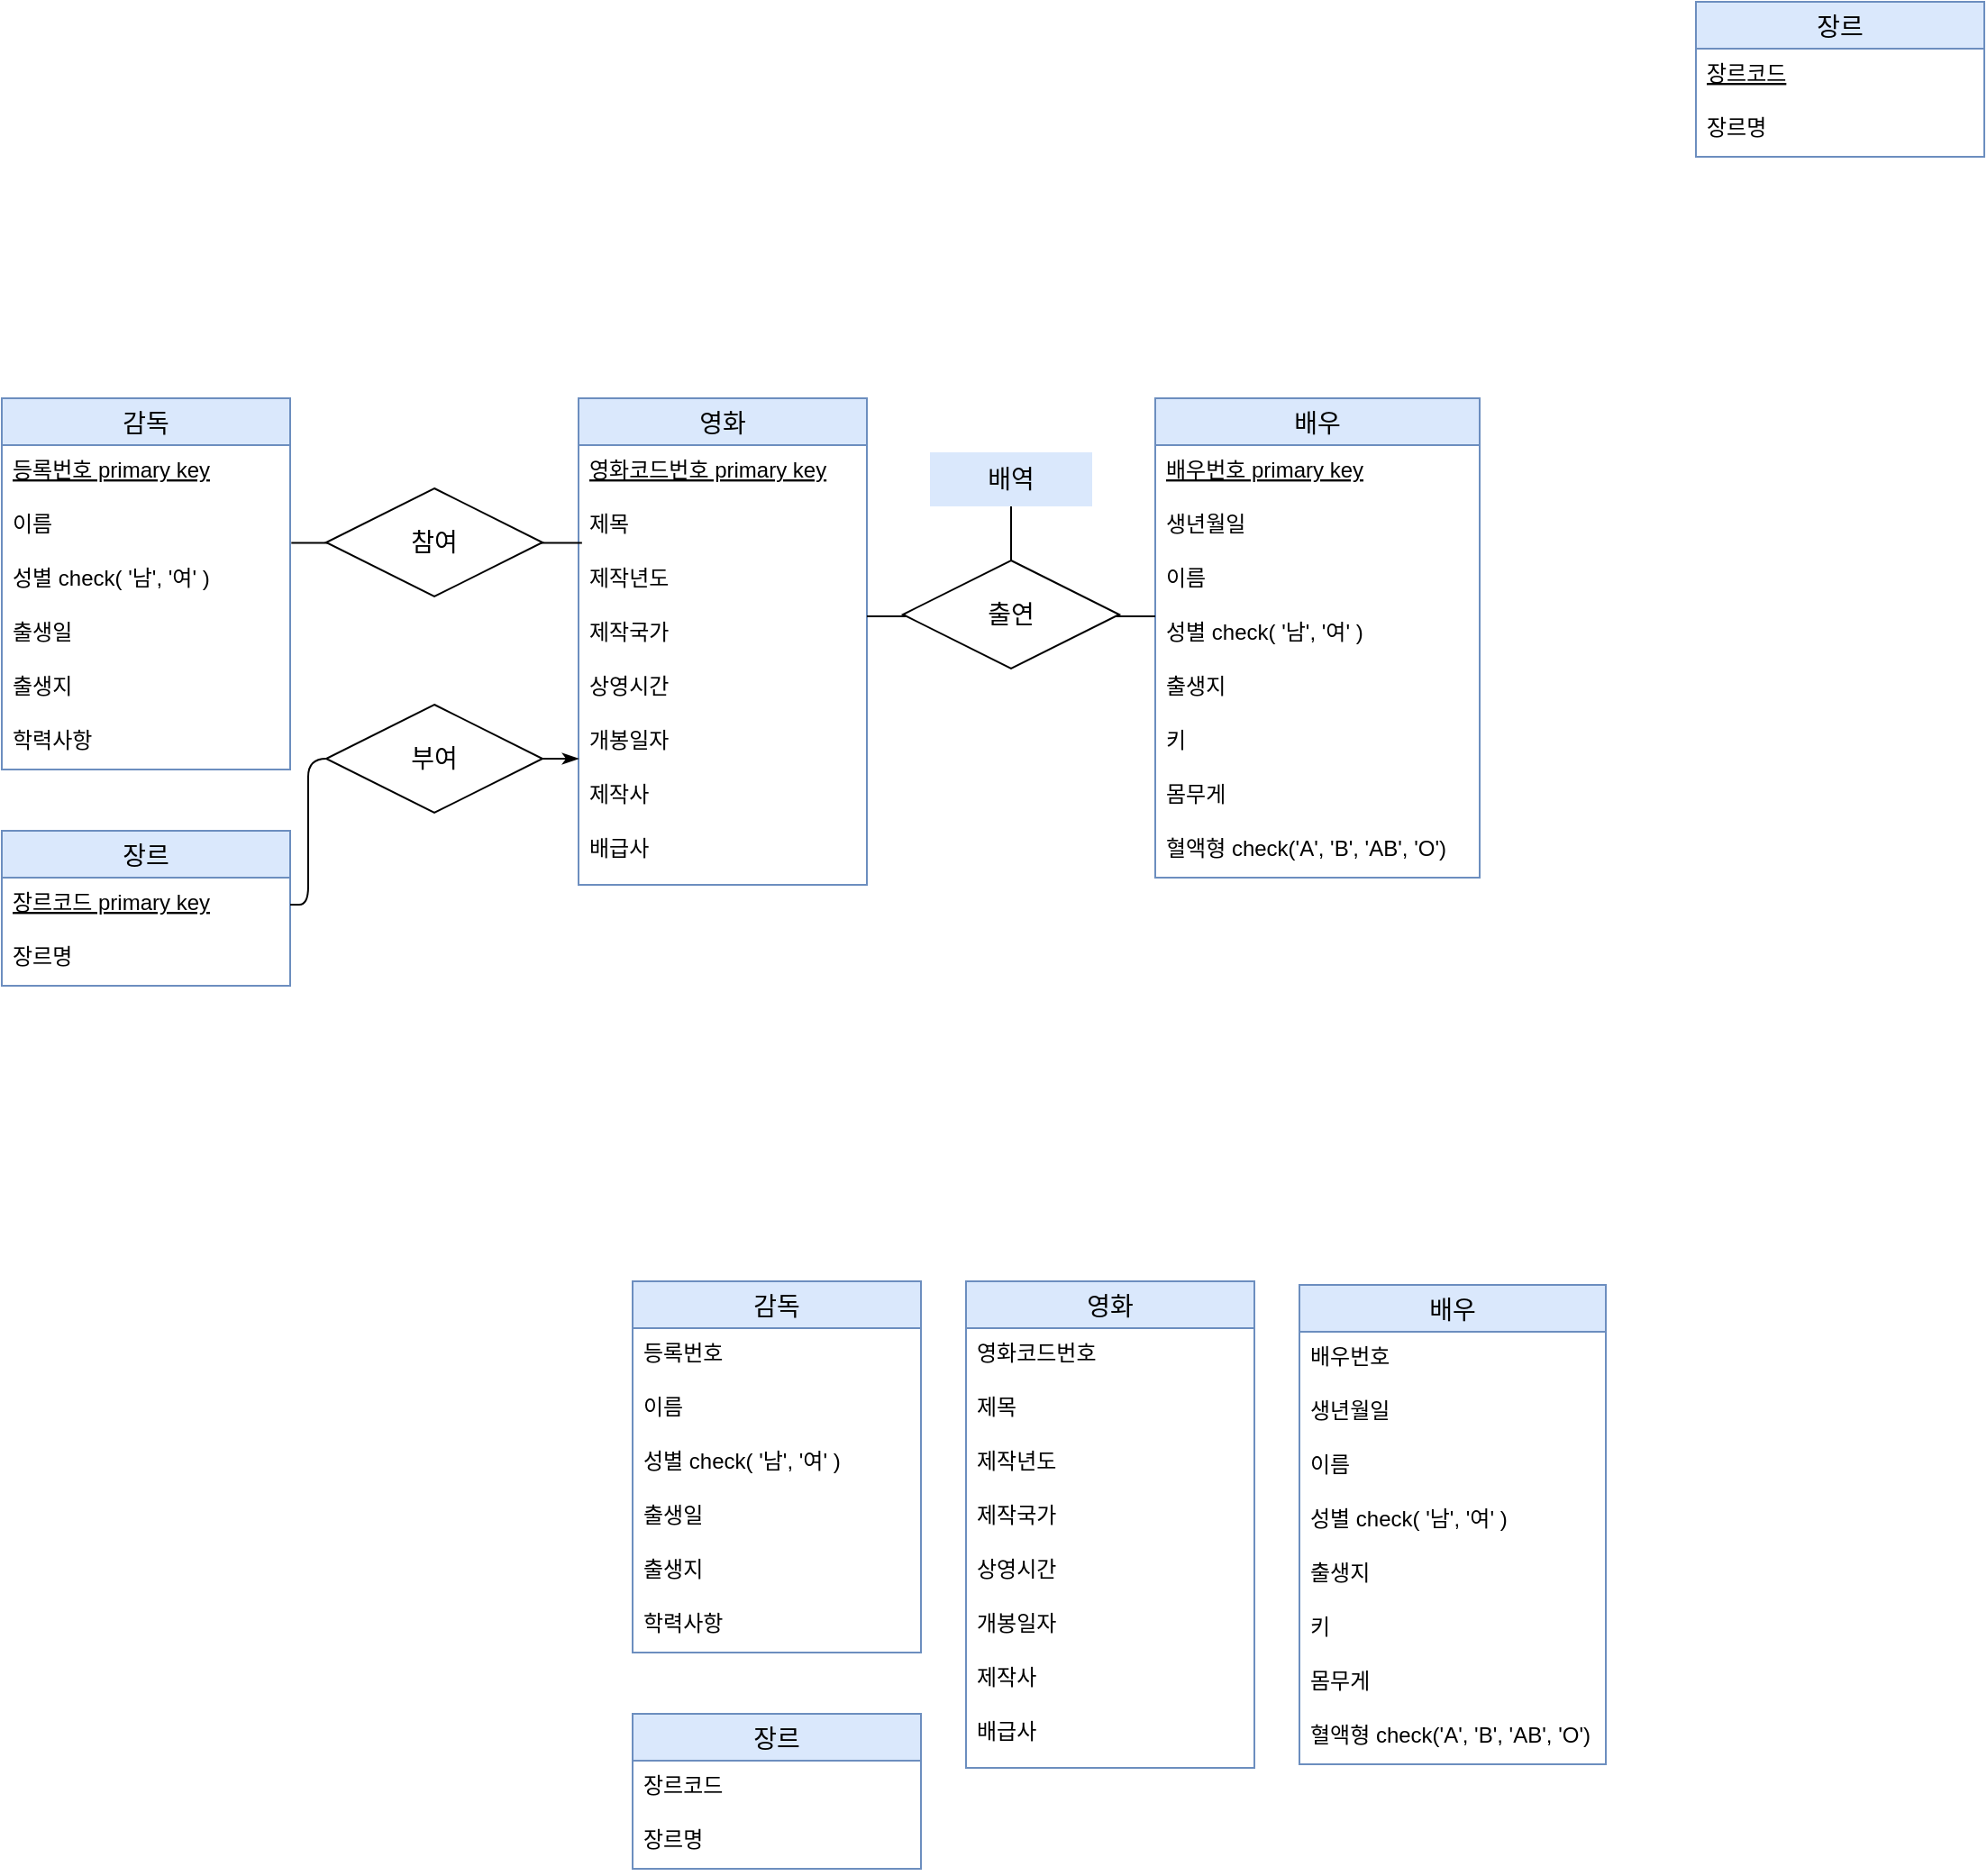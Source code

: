 <mxfile version="14.6.12" type="github">
  <diagram id="q1EVT1-afdWzY24S1Ala" name="Page-1">
    <mxGraphModel dx="1038" dy="548" grid="1" gridSize="10" guides="1" tooltips="1" connect="1" arrows="1" fold="1" page="1" pageScale="1" pageWidth="827" pageHeight="1169" math="0" shadow="0">
      <root>
        <mxCell id="0" />
        <mxCell id="1" parent="0" />
        <mxCell id="0w7aevST3pSv65Zk5xbP-1" value="영화" style="swimlane;fontStyle=0;childLayout=stackLayout;horizontal=1;startSize=26;horizontalStack=0;resizeParent=1;resizeParentMax=0;resizeLast=0;collapsible=1;marginBottom=0;align=center;fontSize=14;swimlaneLine=1;sketch=0;fillColor=#dae8fc;strokeColor=#6c8ebf;strokeWidth=1;perimeterSpacing=0;swimlaneFillColor=#ffffff;" vertex="1" parent="1">
          <mxGeometry x="440" y="240" width="160" height="270" as="geometry">
            <mxRectangle x="140" y="250" width="50" height="26" as="alternateBounds" />
          </mxGeometry>
        </mxCell>
        <mxCell id="0w7aevST3pSv65Zk5xbP-2" value="영화코드번호 primary key" style="text;strokeColor=none;fillColor=none;spacingLeft=4;spacingRight=4;overflow=hidden;rotatable=0;points=[[0,0.5],[1,0.5]];portConstraint=eastwest;fontSize=12;fontStyle=4" vertex="1" parent="0w7aevST3pSv65Zk5xbP-1">
          <mxGeometry y="26" width="160" height="30" as="geometry" />
        </mxCell>
        <mxCell id="0w7aevST3pSv65Zk5xbP-3" value="제목" style="text;strokeColor=none;fillColor=none;spacingLeft=4;spacingRight=4;overflow=hidden;rotatable=0;points=[[0,0.5],[1,0.5]];portConstraint=eastwest;fontSize=12;" vertex="1" parent="0w7aevST3pSv65Zk5xbP-1">
          <mxGeometry y="56" width="160" height="30" as="geometry" />
        </mxCell>
        <mxCell id="0w7aevST3pSv65Zk5xbP-4" value="제작년도" style="text;strokeColor=none;fillColor=none;spacingLeft=4;spacingRight=4;overflow=hidden;rotatable=0;points=[[0,0.5],[1,0.5]];portConstraint=eastwest;fontSize=12;" vertex="1" parent="0w7aevST3pSv65Zk5xbP-1">
          <mxGeometry y="86" width="160" height="30" as="geometry" />
        </mxCell>
        <mxCell id="0w7aevST3pSv65Zk5xbP-22" value="제작국가" style="text;strokeColor=none;fillColor=none;spacingLeft=4;spacingRight=4;overflow=hidden;rotatable=0;points=[[0,0.5],[1,0.5]];portConstraint=eastwest;fontSize=12;" vertex="1" parent="0w7aevST3pSv65Zk5xbP-1">
          <mxGeometry y="116" width="160" height="30" as="geometry" />
        </mxCell>
        <mxCell id="0w7aevST3pSv65Zk5xbP-23" value="상영시간&#xa;" style="text;strokeColor=none;fillColor=none;spacingLeft=4;spacingRight=4;overflow=hidden;rotatable=0;points=[[0,0.5],[1,0.5]];portConstraint=eastwest;fontSize=12;" vertex="1" parent="0w7aevST3pSv65Zk5xbP-1">
          <mxGeometry y="146" width="160" height="30" as="geometry" />
        </mxCell>
        <mxCell id="0w7aevST3pSv65Zk5xbP-24" value="개봉일자&#xa;" style="text;strokeColor=none;fillColor=none;spacingLeft=4;spacingRight=4;overflow=hidden;rotatable=0;points=[[0,0.5],[1,0.5]];portConstraint=eastwest;fontSize=12;" vertex="1" parent="0w7aevST3pSv65Zk5xbP-1">
          <mxGeometry y="176" width="160" height="30" as="geometry" />
        </mxCell>
        <mxCell id="0w7aevST3pSv65Zk5xbP-25" value="제작사&#xa;" style="text;strokeColor=none;fillColor=none;spacingLeft=4;spacingRight=4;overflow=hidden;rotatable=0;points=[[0,0.5],[1,0.5]];portConstraint=eastwest;fontSize=12;" vertex="1" parent="0w7aevST3pSv65Zk5xbP-1">
          <mxGeometry y="206" width="160" height="30" as="geometry" />
        </mxCell>
        <mxCell id="0w7aevST3pSv65Zk5xbP-26" value="배급사" style="text;strokeColor=none;fillColor=none;spacingLeft=4;spacingRight=4;overflow=hidden;rotatable=0;points=[[0,0.5],[1,0.5]];portConstraint=eastwest;fontSize=12;" vertex="1" parent="0w7aevST3pSv65Zk5xbP-1">
          <mxGeometry y="236" width="160" height="34" as="geometry" />
        </mxCell>
        <mxCell id="0w7aevST3pSv65Zk5xbP-27" value="감독" style="swimlane;fontStyle=0;childLayout=stackLayout;horizontal=1;startSize=26;horizontalStack=0;resizeParent=1;resizeParentMax=0;resizeLast=0;collapsible=1;marginBottom=0;align=center;fontSize=14;swimlaneLine=1;sketch=0;fillColor=#dae8fc;strokeColor=#6c8ebf;strokeWidth=1;perimeterSpacing=0;swimlaneFillColor=#ffffff;" vertex="1" parent="1">
          <mxGeometry x="120" y="240" width="160" height="206" as="geometry">
            <mxRectangle x="140" y="250" width="50" height="26" as="alternateBounds" />
          </mxGeometry>
        </mxCell>
        <mxCell id="0w7aevST3pSv65Zk5xbP-28" value="등록번호 primary key" style="text;strokeColor=none;fillColor=none;spacingLeft=4;spacingRight=4;overflow=hidden;rotatable=0;points=[[0,0.5],[1,0.5]];portConstraint=eastwest;fontSize=12;fontStyle=4" vertex="1" parent="0w7aevST3pSv65Zk5xbP-27">
          <mxGeometry y="26" width="160" height="30" as="geometry" />
        </mxCell>
        <mxCell id="0w7aevST3pSv65Zk5xbP-29" value="이름" style="text;strokeColor=none;fillColor=none;spacingLeft=4;spacingRight=4;overflow=hidden;rotatable=0;points=[[0,0.5],[1,0.5]];portConstraint=eastwest;fontSize=12;" vertex="1" parent="0w7aevST3pSv65Zk5xbP-27">
          <mxGeometry y="56" width="160" height="30" as="geometry" />
        </mxCell>
        <mxCell id="0w7aevST3pSv65Zk5xbP-30" value="성별 check( &#39;남&#39;, &#39;여&#39; )" style="text;strokeColor=none;fillColor=none;spacingLeft=4;spacingRight=4;overflow=hidden;rotatable=0;points=[[0,0.5],[1,0.5]];portConstraint=eastwest;fontSize=12;" vertex="1" parent="0w7aevST3pSv65Zk5xbP-27">
          <mxGeometry y="86" width="160" height="30" as="geometry" />
        </mxCell>
        <mxCell id="0w7aevST3pSv65Zk5xbP-31" value="출생일" style="text;strokeColor=none;fillColor=none;spacingLeft=4;spacingRight=4;overflow=hidden;rotatable=0;points=[[0,0.5],[1,0.5]];portConstraint=eastwest;fontSize=12;" vertex="1" parent="0w7aevST3pSv65Zk5xbP-27">
          <mxGeometry y="116" width="160" height="30" as="geometry" />
        </mxCell>
        <mxCell id="0w7aevST3pSv65Zk5xbP-32" value="출생지&#xa;" style="text;strokeColor=none;fillColor=none;spacingLeft=4;spacingRight=4;overflow=hidden;rotatable=0;points=[[0,0.5],[1,0.5]];portConstraint=eastwest;fontSize=12;" vertex="1" parent="0w7aevST3pSv65Zk5xbP-27">
          <mxGeometry y="146" width="160" height="30" as="geometry" />
        </mxCell>
        <mxCell id="0w7aevST3pSv65Zk5xbP-33" value="학력사항&#xa;" style="text;strokeColor=none;fillColor=none;spacingLeft=4;spacingRight=4;overflow=hidden;rotatable=0;points=[[0,0.5],[1,0.5]];portConstraint=eastwest;fontSize=12;" vertex="1" parent="0w7aevST3pSv65Zk5xbP-27">
          <mxGeometry y="176" width="160" height="30" as="geometry" />
        </mxCell>
        <mxCell id="0w7aevST3pSv65Zk5xbP-36" value="배우" style="swimlane;fontStyle=0;childLayout=stackLayout;horizontal=1;startSize=26;horizontalStack=0;resizeParent=1;resizeParentMax=0;resizeLast=0;collapsible=1;marginBottom=0;align=center;fontSize=14;swimlaneLine=1;sketch=0;fillColor=#dae8fc;strokeColor=#6c8ebf;strokeWidth=1;perimeterSpacing=0;swimlaneFillColor=#ffffff;" vertex="1" parent="1">
          <mxGeometry x="760" y="240" width="180" height="266" as="geometry">
            <mxRectangle x="140" y="250" width="50" height="26" as="alternateBounds" />
          </mxGeometry>
        </mxCell>
        <mxCell id="0w7aevST3pSv65Zk5xbP-37" value="배우번호 primary key" style="text;strokeColor=none;fillColor=none;spacingLeft=4;spacingRight=4;overflow=hidden;rotatable=0;points=[[0,0.5],[1,0.5]];portConstraint=eastwest;fontSize=12;fontStyle=4" vertex="1" parent="0w7aevST3pSv65Zk5xbP-36">
          <mxGeometry y="26" width="180" height="30" as="geometry" />
        </mxCell>
        <mxCell id="0w7aevST3pSv65Zk5xbP-38" value="생년월일" style="text;strokeColor=none;fillColor=none;spacingLeft=4;spacingRight=4;overflow=hidden;rotatable=0;points=[[0,0.5],[1,0.5]];portConstraint=eastwest;fontSize=12;" vertex="1" parent="0w7aevST3pSv65Zk5xbP-36">
          <mxGeometry y="56" width="180" height="30" as="geometry" />
        </mxCell>
        <mxCell id="0w7aevST3pSv65Zk5xbP-39" value="이름&#xa;" style="text;strokeColor=none;fillColor=none;spacingLeft=4;spacingRight=4;overflow=hidden;rotatable=0;points=[[0,0.5],[1,0.5]];portConstraint=eastwest;fontSize=12;" vertex="1" parent="0w7aevST3pSv65Zk5xbP-36">
          <mxGeometry y="86" width="180" height="30" as="geometry" />
        </mxCell>
        <mxCell id="0w7aevST3pSv65Zk5xbP-40" value="성별 check( &#39;남&#39;, &#39;여&#39; )" style="text;strokeColor=none;fillColor=none;spacingLeft=4;spacingRight=4;overflow=hidden;rotatable=0;points=[[0,0.5],[1,0.5]];portConstraint=eastwest;fontSize=12;" vertex="1" parent="0w7aevST3pSv65Zk5xbP-36">
          <mxGeometry y="116" width="180" height="30" as="geometry" />
        </mxCell>
        <mxCell id="0w7aevST3pSv65Zk5xbP-41" value="출생지&#xa;" style="text;strokeColor=none;fillColor=none;spacingLeft=4;spacingRight=4;overflow=hidden;rotatable=0;points=[[0,0.5],[1,0.5]];portConstraint=eastwest;fontSize=12;" vertex="1" parent="0w7aevST3pSv65Zk5xbP-36">
          <mxGeometry y="146" width="180" height="30" as="geometry" />
        </mxCell>
        <mxCell id="0w7aevST3pSv65Zk5xbP-42" value="키&#xa;" style="text;strokeColor=none;fillColor=none;spacingLeft=4;spacingRight=4;overflow=hidden;rotatable=0;points=[[0,0.5],[1,0.5]];portConstraint=eastwest;fontSize=12;" vertex="1" parent="0w7aevST3pSv65Zk5xbP-36">
          <mxGeometry y="176" width="180" height="30" as="geometry" />
        </mxCell>
        <mxCell id="0w7aevST3pSv65Zk5xbP-43" value="몸무게&#xa;" style="text;strokeColor=none;fillColor=none;spacingLeft=4;spacingRight=4;overflow=hidden;rotatable=0;points=[[0,0.5],[1,0.5]];portConstraint=eastwest;fontSize=12;" vertex="1" parent="0w7aevST3pSv65Zk5xbP-36">
          <mxGeometry y="206" width="180" height="30" as="geometry" />
        </mxCell>
        <mxCell id="0w7aevST3pSv65Zk5xbP-44" value="혈액형 check(&#39;A&#39;, &#39;B&#39;, &#39;AB&#39;, &#39;O&#39;)" style="text;strokeColor=none;fillColor=none;spacingLeft=4;spacingRight=4;overflow=hidden;rotatable=0;points=[[0,0.5],[1,0.5]];portConstraint=eastwest;fontSize=12;" vertex="1" parent="0w7aevST3pSv65Zk5xbP-36">
          <mxGeometry y="236" width="180" height="30" as="geometry" />
        </mxCell>
        <mxCell id="0w7aevST3pSv65Zk5xbP-46" value="장르" style="swimlane;fontStyle=0;childLayout=stackLayout;horizontal=1;startSize=26;horizontalStack=0;resizeParent=1;resizeParentMax=0;resizeLast=0;collapsible=1;marginBottom=0;align=center;fontSize=14;swimlaneLine=1;sketch=0;fillColor=#dae8fc;strokeColor=#6c8ebf;strokeWidth=1;perimeterSpacing=0;swimlaneFillColor=#ffffff;" vertex="1" parent="1">
          <mxGeometry x="1060" y="20" width="160" height="86" as="geometry">
            <mxRectangle x="140" y="250" width="50" height="26" as="alternateBounds" />
          </mxGeometry>
        </mxCell>
        <mxCell id="0w7aevST3pSv65Zk5xbP-47" value="장르코드" style="text;strokeColor=none;fillColor=none;spacingLeft=4;spacingRight=4;overflow=hidden;rotatable=0;points=[[0,0.5],[1,0.5]];portConstraint=eastwest;fontSize=12;fontStyle=4" vertex="1" parent="0w7aevST3pSv65Zk5xbP-46">
          <mxGeometry y="26" width="160" height="30" as="geometry" />
        </mxCell>
        <mxCell id="0w7aevST3pSv65Zk5xbP-48" value="장르명" style="text;strokeColor=none;fillColor=none;spacingLeft=4;spacingRight=4;overflow=hidden;rotatable=0;points=[[0,0.5],[1,0.5]];portConstraint=eastwest;fontSize=12;" vertex="1" parent="0w7aevST3pSv65Zk5xbP-46">
          <mxGeometry y="56" width="160" height="30" as="geometry" />
        </mxCell>
        <mxCell id="0w7aevST3pSv65Zk5xbP-71" value="" style="endArrow=none;html=1;fontSize=14;startSize=26;exitX=1;exitY=0.5;exitDx=0;exitDy=0;" edge="1" parent="1">
          <mxGeometry width="50" height="50" relative="1" as="geometry">
            <mxPoint x="600" y="361" as="sourcePoint" />
            <mxPoint x="760" y="361" as="targetPoint" />
          </mxGeometry>
        </mxCell>
        <mxCell id="0w7aevST3pSv65Zk5xbP-72" value="출연" style="shape=rhombus;perimeter=rhombusPerimeter;whiteSpace=wrap;html=1;align=center;sketch=0;fontSize=14;startSize=26;strokeWidth=1;" vertex="1" parent="1">
          <mxGeometry x="620" y="330" width="120" height="60" as="geometry" />
        </mxCell>
        <mxCell id="0w7aevST3pSv65Zk5xbP-74" value="" style="edgeStyle=orthogonalEdgeStyle;rounded=0;orthogonalLoop=1;jettySize=auto;html=1;fontSize=14;startSize=26;endArrow=none;endFill=0;" edge="1" parent="1" source="0w7aevST3pSv65Zk5xbP-73" target="0w7aevST3pSv65Zk5xbP-72">
          <mxGeometry relative="1" as="geometry" />
        </mxCell>
        <mxCell id="0w7aevST3pSv65Zk5xbP-73" value="배역" style="rounded=0;whiteSpace=wrap;html=1;sketch=0;fontSize=14;startSize=26;strokeWidth=1;align=center;fillColor=#dae8fc;strokeColor=none;" vertex="1" parent="1">
          <mxGeometry x="635" y="270" width="90" height="30" as="geometry" />
        </mxCell>
        <mxCell id="0w7aevST3pSv65Zk5xbP-75" value="장르" style="swimlane;fontStyle=0;childLayout=stackLayout;horizontal=1;startSize=26;horizontalStack=0;resizeParent=1;resizeParentMax=0;resizeLast=0;collapsible=1;marginBottom=0;align=center;fontSize=14;swimlaneLine=1;sketch=0;fillColor=#dae8fc;strokeColor=#6c8ebf;strokeWidth=1;perimeterSpacing=0;swimlaneFillColor=#ffffff;" vertex="1" parent="1">
          <mxGeometry x="120" y="480" width="160" height="86" as="geometry">
            <mxRectangle x="140" y="250" width="50" height="26" as="alternateBounds" />
          </mxGeometry>
        </mxCell>
        <mxCell id="0w7aevST3pSv65Zk5xbP-76" value="장르코드 primary key" style="text;strokeColor=none;fillColor=none;spacingLeft=4;spacingRight=4;overflow=hidden;rotatable=0;points=[[0,0.5],[1,0.5]];portConstraint=eastwest;fontSize=12;fontStyle=4" vertex="1" parent="0w7aevST3pSv65Zk5xbP-75">
          <mxGeometry y="26" width="160" height="30" as="geometry" />
        </mxCell>
        <mxCell id="0w7aevST3pSv65Zk5xbP-77" value="장르명" style="text;strokeColor=none;fillColor=none;spacingLeft=4;spacingRight=4;overflow=hidden;rotatable=0;points=[[0,0.5],[1,0.5]];portConstraint=eastwest;fontSize=12;" vertex="1" parent="0w7aevST3pSv65Zk5xbP-75">
          <mxGeometry y="56" width="160" height="30" as="geometry" />
        </mxCell>
        <mxCell id="0w7aevST3pSv65Zk5xbP-78" value="" style="endArrow=none;html=1;fontSize=14;startSize=26;exitX=1.004;exitY=0.81;exitDx=0;exitDy=0;exitPerimeter=0;entryX=0.012;entryY=0.81;entryDx=0;entryDy=0;entryPerimeter=0;" edge="1" parent="1" source="0w7aevST3pSv65Zk5xbP-29" target="0w7aevST3pSv65Zk5xbP-3">
          <mxGeometry width="50" height="50" relative="1" as="geometry">
            <mxPoint x="270" y="200" as="sourcePoint" />
            <mxPoint x="320" y="150" as="targetPoint" />
          </mxGeometry>
        </mxCell>
        <mxCell id="0w7aevST3pSv65Zk5xbP-58" value="참여" style="shape=rhombus;perimeter=rhombusPerimeter;whiteSpace=wrap;html=1;align=center;sketch=0;fontSize=14;startSize=26;strokeWidth=1;" vertex="1" parent="1">
          <mxGeometry x="300" y="290" width="120" height="60" as="geometry" />
        </mxCell>
        <mxCell id="0w7aevST3pSv65Zk5xbP-79" value="" style="endArrow=none;html=1;fontSize=14;startSize=6;entryX=1;entryY=0.5;entryDx=0;entryDy=0;endFill=0;startArrow=classicThin;startFill=1;" edge="1" parent="1" target="0w7aevST3pSv65Zk5xbP-76">
          <mxGeometry width="50" height="50" relative="1" as="geometry">
            <mxPoint x="440" y="440" as="sourcePoint" />
            <mxPoint x="630" y="350" as="targetPoint" />
            <Array as="points">
              <mxPoint x="290" y="440" />
              <mxPoint x="290" y="521" />
            </Array>
          </mxGeometry>
        </mxCell>
        <mxCell id="0w7aevST3pSv65Zk5xbP-80" value="부여" style="shape=rhombus;perimeter=rhombusPerimeter;whiteSpace=wrap;html=1;align=center;sketch=0;fontSize=14;startSize=26;strokeWidth=1;" vertex="1" parent="1">
          <mxGeometry x="300" y="410" width="120" height="60" as="geometry" />
        </mxCell>
        <mxCell id="0w7aevST3pSv65Zk5xbP-81" value="영화" style="swimlane;fontStyle=0;childLayout=stackLayout;horizontal=1;startSize=26;horizontalStack=0;resizeParent=1;resizeParentMax=0;resizeLast=0;collapsible=1;marginBottom=0;align=center;fontSize=14;swimlaneLine=1;sketch=0;fillColor=#dae8fc;strokeColor=#6c8ebf;strokeWidth=1;perimeterSpacing=0;swimlaneFillColor=#ffffff;" vertex="1" parent="1">
          <mxGeometry x="655" y="730" width="160" height="270" as="geometry">
            <mxRectangle x="140" y="250" width="50" height="26" as="alternateBounds" />
          </mxGeometry>
        </mxCell>
        <mxCell id="0w7aevST3pSv65Zk5xbP-82" value="영화코드번호" style="text;strokeColor=none;fillColor=none;spacingLeft=4;spacingRight=4;overflow=hidden;rotatable=0;points=[[0,0.5],[1,0.5]];portConstraint=eastwest;fontSize=12;fontStyle=0" vertex="1" parent="0w7aevST3pSv65Zk5xbP-81">
          <mxGeometry y="26" width="160" height="30" as="geometry" />
        </mxCell>
        <mxCell id="0w7aevST3pSv65Zk5xbP-83" value="제목" style="text;strokeColor=none;fillColor=none;spacingLeft=4;spacingRight=4;overflow=hidden;rotatable=0;points=[[0,0.5],[1,0.5]];portConstraint=eastwest;fontSize=12;" vertex="1" parent="0w7aevST3pSv65Zk5xbP-81">
          <mxGeometry y="56" width="160" height="30" as="geometry" />
        </mxCell>
        <mxCell id="0w7aevST3pSv65Zk5xbP-84" value="제작년도" style="text;strokeColor=none;fillColor=none;spacingLeft=4;spacingRight=4;overflow=hidden;rotatable=0;points=[[0,0.5],[1,0.5]];portConstraint=eastwest;fontSize=12;" vertex="1" parent="0w7aevST3pSv65Zk5xbP-81">
          <mxGeometry y="86" width="160" height="30" as="geometry" />
        </mxCell>
        <mxCell id="0w7aevST3pSv65Zk5xbP-85" value="제작국가" style="text;strokeColor=none;fillColor=none;spacingLeft=4;spacingRight=4;overflow=hidden;rotatable=0;points=[[0,0.5],[1,0.5]];portConstraint=eastwest;fontSize=12;" vertex="1" parent="0w7aevST3pSv65Zk5xbP-81">
          <mxGeometry y="116" width="160" height="30" as="geometry" />
        </mxCell>
        <mxCell id="0w7aevST3pSv65Zk5xbP-86" value="상영시간&#xa;" style="text;strokeColor=none;fillColor=none;spacingLeft=4;spacingRight=4;overflow=hidden;rotatable=0;points=[[0,0.5],[1,0.5]];portConstraint=eastwest;fontSize=12;" vertex="1" parent="0w7aevST3pSv65Zk5xbP-81">
          <mxGeometry y="146" width="160" height="30" as="geometry" />
        </mxCell>
        <mxCell id="0w7aevST3pSv65Zk5xbP-87" value="개봉일자&#xa;" style="text;strokeColor=none;fillColor=none;spacingLeft=4;spacingRight=4;overflow=hidden;rotatable=0;points=[[0,0.5],[1,0.5]];portConstraint=eastwest;fontSize=12;" vertex="1" parent="0w7aevST3pSv65Zk5xbP-81">
          <mxGeometry y="176" width="160" height="30" as="geometry" />
        </mxCell>
        <mxCell id="0w7aevST3pSv65Zk5xbP-88" value="제작사&#xa;" style="text;strokeColor=none;fillColor=none;spacingLeft=4;spacingRight=4;overflow=hidden;rotatable=0;points=[[0,0.5],[1,0.5]];portConstraint=eastwest;fontSize=12;" vertex="1" parent="0w7aevST3pSv65Zk5xbP-81">
          <mxGeometry y="206" width="160" height="30" as="geometry" />
        </mxCell>
        <mxCell id="0w7aevST3pSv65Zk5xbP-89" value="배급사" style="text;strokeColor=none;fillColor=none;spacingLeft=4;spacingRight=4;overflow=hidden;rotatable=0;points=[[0,0.5],[1,0.5]];portConstraint=eastwest;fontSize=12;" vertex="1" parent="0w7aevST3pSv65Zk5xbP-81">
          <mxGeometry y="236" width="160" height="34" as="geometry" />
        </mxCell>
        <mxCell id="0w7aevST3pSv65Zk5xbP-90" value="감독" style="swimlane;fontStyle=0;childLayout=stackLayout;horizontal=1;startSize=26;horizontalStack=0;resizeParent=1;resizeParentMax=0;resizeLast=0;collapsible=1;marginBottom=0;align=center;fontSize=14;swimlaneLine=1;sketch=0;fillColor=#dae8fc;strokeColor=#6c8ebf;strokeWidth=1;perimeterSpacing=0;swimlaneFillColor=#ffffff;" vertex="1" parent="1">
          <mxGeometry x="470" y="730" width="160" height="206" as="geometry">
            <mxRectangle x="140" y="250" width="50" height="26" as="alternateBounds" />
          </mxGeometry>
        </mxCell>
        <mxCell id="0w7aevST3pSv65Zk5xbP-91" value="등록번호" style="text;strokeColor=none;fillColor=none;spacingLeft=4;spacingRight=4;overflow=hidden;rotatable=0;points=[[0,0.5],[1,0.5]];portConstraint=eastwest;fontSize=12;fontStyle=0" vertex="1" parent="0w7aevST3pSv65Zk5xbP-90">
          <mxGeometry y="26" width="160" height="30" as="geometry" />
        </mxCell>
        <mxCell id="0w7aevST3pSv65Zk5xbP-92" value="이름" style="text;strokeColor=none;fillColor=none;spacingLeft=4;spacingRight=4;overflow=hidden;rotatable=0;points=[[0,0.5],[1,0.5]];portConstraint=eastwest;fontSize=12;" vertex="1" parent="0w7aevST3pSv65Zk5xbP-90">
          <mxGeometry y="56" width="160" height="30" as="geometry" />
        </mxCell>
        <mxCell id="0w7aevST3pSv65Zk5xbP-93" value="성별 check( &#39;남&#39;, &#39;여&#39; )" style="text;strokeColor=none;fillColor=none;spacingLeft=4;spacingRight=4;overflow=hidden;rotatable=0;points=[[0,0.5],[1,0.5]];portConstraint=eastwest;fontSize=12;" vertex="1" parent="0w7aevST3pSv65Zk5xbP-90">
          <mxGeometry y="86" width="160" height="30" as="geometry" />
        </mxCell>
        <mxCell id="0w7aevST3pSv65Zk5xbP-94" value="출생일" style="text;strokeColor=none;fillColor=none;spacingLeft=4;spacingRight=4;overflow=hidden;rotatable=0;points=[[0,0.5],[1,0.5]];portConstraint=eastwest;fontSize=12;" vertex="1" parent="0w7aevST3pSv65Zk5xbP-90">
          <mxGeometry y="116" width="160" height="30" as="geometry" />
        </mxCell>
        <mxCell id="0w7aevST3pSv65Zk5xbP-95" value="출생지&#xa;" style="text;strokeColor=none;fillColor=none;spacingLeft=4;spacingRight=4;overflow=hidden;rotatable=0;points=[[0,0.5],[1,0.5]];portConstraint=eastwest;fontSize=12;" vertex="1" parent="0w7aevST3pSv65Zk5xbP-90">
          <mxGeometry y="146" width="160" height="30" as="geometry" />
        </mxCell>
        <mxCell id="0w7aevST3pSv65Zk5xbP-96" value="학력사항&#xa;" style="text;strokeColor=none;fillColor=none;spacingLeft=4;spacingRight=4;overflow=hidden;rotatable=0;points=[[0,0.5],[1,0.5]];portConstraint=eastwest;fontSize=12;" vertex="1" parent="0w7aevST3pSv65Zk5xbP-90">
          <mxGeometry y="176" width="160" height="30" as="geometry" />
        </mxCell>
        <mxCell id="0w7aevST3pSv65Zk5xbP-97" value="배우" style="swimlane;fontStyle=0;childLayout=stackLayout;horizontal=1;startSize=26;horizontalStack=0;resizeParent=1;resizeParentMax=0;resizeLast=0;collapsible=1;marginBottom=0;align=center;fontSize=14;swimlaneLine=1;sketch=0;fillColor=#dae8fc;strokeColor=#6c8ebf;strokeWidth=1;perimeterSpacing=0;swimlaneFillColor=#ffffff;" vertex="1" parent="1">
          <mxGeometry x="840" y="732" width="170" height="266" as="geometry">
            <mxRectangle x="140" y="250" width="50" height="26" as="alternateBounds" />
          </mxGeometry>
        </mxCell>
        <mxCell id="0w7aevST3pSv65Zk5xbP-98" value="배우번호" style="text;strokeColor=none;fillColor=none;spacingLeft=4;spacingRight=4;overflow=hidden;rotatable=0;points=[[0,0.5],[1,0.5]];portConstraint=eastwest;fontSize=12;fontStyle=0" vertex="1" parent="0w7aevST3pSv65Zk5xbP-97">
          <mxGeometry y="26" width="170" height="30" as="geometry" />
        </mxCell>
        <mxCell id="0w7aevST3pSv65Zk5xbP-99" value="생년월일" style="text;strokeColor=none;fillColor=none;spacingLeft=4;spacingRight=4;overflow=hidden;rotatable=0;points=[[0,0.5],[1,0.5]];portConstraint=eastwest;fontSize=12;" vertex="1" parent="0w7aevST3pSv65Zk5xbP-97">
          <mxGeometry y="56" width="170" height="30" as="geometry" />
        </mxCell>
        <mxCell id="0w7aevST3pSv65Zk5xbP-100" value="이름&#xa;" style="text;strokeColor=none;fillColor=none;spacingLeft=4;spacingRight=4;overflow=hidden;rotatable=0;points=[[0,0.5],[1,0.5]];portConstraint=eastwest;fontSize=12;" vertex="1" parent="0w7aevST3pSv65Zk5xbP-97">
          <mxGeometry y="86" width="170" height="30" as="geometry" />
        </mxCell>
        <mxCell id="0w7aevST3pSv65Zk5xbP-101" value="성별 check( &#39;남&#39;, &#39;여&#39; )" style="text;strokeColor=none;fillColor=none;spacingLeft=4;spacingRight=4;overflow=hidden;rotatable=0;points=[[0,0.5],[1,0.5]];portConstraint=eastwest;fontSize=12;" vertex="1" parent="0w7aevST3pSv65Zk5xbP-97">
          <mxGeometry y="116" width="170" height="30" as="geometry" />
        </mxCell>
        <mxCell id="0w7aevST3pSv65Zk5xbP-102" value="출생지&#xa;" style="text;strokeColor=none;fillColor=none;spacingLeft=4;spacingRight=4;overflow=hidden;rotatable=0;points=[[0,0.5],[1,0.5]];portConstraint=eastwest;fontSize=12;" vertex="1" parent="0w7aevST3pSv65Zk5xbP-97">
          <mxGeometry y="146" width="170" height="30" as="geometry" />
        </mxCell>
        <mxCell id="0w7aevST3pSv65Zk5xbP-103" value="키&#xa;" style="text;strokeColor=none;fillColor=none;spacingLeft=4;spacingRight=4;overflow=hidden;rotatable=0;points=[[0,0.5],[1,0.5]];portConstraint=eastwest;fontSize=12;" vertex="1" parent="0w7aevST3pSv65Zk5xbP-97">
          <mxGeometry y="176" width="170" height="30" as="geometry" />
        </mxCell>
        <mxCell id="0w7aevST3pSv65Zk5xbP-104" value="몸무게&#xa;" style="text;strokeColor=none;fillColor=none;spacingLeft=4;spacingRight=4;overflow=hidden;rotatable=0;points=[[0,0.5],[1,0.5]];portConstraint=eastwest;fontSize=12;" vertex="1" parent="0w7aevST3pSv65Zk5xbP-97">
          <mxGeometry y="206" width="170" height="30" as="geometry" />
        </mxCell>
        <mxCell id="0w7aevST3pSv65Zk5xbP-105" value="혈액형 check(&#39;A&#39;, &#39;B&#39;, &#39;AB&#39;, &#39;O&#39;)" style="text;strokeColor=none;fillColor=none;spacingLeft=4;spacingRight=4;overflow=hidden;rotatable=0;points=[[0,0.5],[1,0.5]];portConstraint=eastwest;fontSize=12;" vertex="1" parent="0w7aevST3pSv65Zk5xbP-97">
          <mxGeometry y="236" width="170" height="30" as="geometry" />
        </mxCell>
        <mxCell id="0w7aevST3pSv65Zk5xbP-110" value="장르" style="swimlane;fontStyle=0;childLayout=stackLayout;horizontal=1;startSize=26;horizontalStack=0;resizeParent=1;resizeParentMax=0;resizeLast=0;collapsible=1;marginBottom=0;align=center;fontSize=14;swimlaneLine=1;sketch=0;fillColor=#dae8fc;strokeColor=#6c8ebf;strokeWidth=1;perimeterSpacing=0;swimlaneFillColor=#ffffff;" vertex="1" parent="1">
          <mxGeometry x="470" y="970" width="160" height="86" as="geometry">
            <mxRectangle x="140" y="250" width="50" height="26" as="alternateBounds" />
          </mxGeometry>
        </mxCell>
        <mxCell id="0w7aevST3pSv65Zk5xbP-111" value="장르코드" style="text;strokeColor=none;fillColor=none;spacingLeft=4;spacingRight=4;overflow=hidden;rotatable=0;points=[[0,0.5],[1,0.5]];portConstraint=eastwest;fontSize=12;fontStyle=0" vertex="1" parent="0w7aevST3pSv65Zk5xbP-110">
          <mxGeometry y="26" width="160" height="30" as="geometry" />
        </mxCell>
        <mxCell id="0w7aevST3pSv65Zk5xbP-112" value="장르명" style="text;strokeColor=none;fillColor=none;spacingLeft=4;spacingRight=4;overflow=hidden;rotatable=0;points=[[0,0.5],[1,0.5]];portConstraint=eastwest;fontSize=12;" vertex="1" parent="0w7aevST3pSv65Zk5xbP-110">
          <mxGeometry y="56" width="160" height="30" as="geometry" />
        </mxCell>
      </root>
    </mxGraphModel>
  </diagram>
</mxfile>
